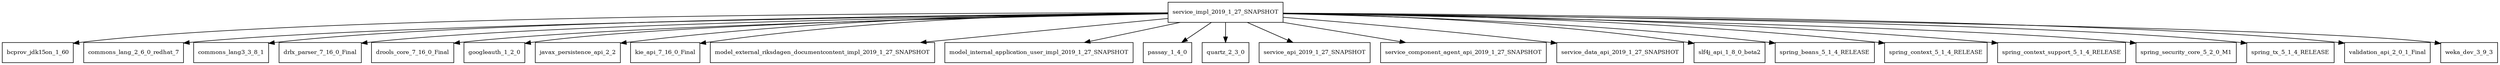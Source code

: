 digraph service_impl_2019_1_27_SNAPSHOT_dependencies {
  node [shape = box, fontsize=10.0];
  service_impl_2019_1_27_SNAPSHOT -> bcprov_jdk15on_1_60;
  service_impl_2019_1_27_SNAPSHOT -> commons_lang_2_6_0_redhat_7;
  service_impl_2019_1_27_SNAPSHOT -> commons_lang3_3_8_1;
  service_impl_2019_1_27_SNAPSHOT -> drlx_parser_7_16_0_Final;
  service_impl_2019_1_27_SNAPSHOT -> drools_core_7_16_0_Final;
  service_impl_2019_1_27_SNAPSHOT -> googleauth_1_2_0;
  service_impl_2019_1_27_SNAPSHOT -> javax_persistence_api_2_2;
  service_impl_2019_1_27_SNAPSHOT -> kie_api_7_16_0_Final;
  service_impl_2019_1_27_SNAPSHOT -> model_external_riksdagen_documentcontent_impl_2019_1_27_SNAPSHOT;
  service_impl_2019_1_27_SNAPSHOT -> model_internal_application_user_impl_2019_1_27_SNAPSHOT;
  service_impl_2019_1_27_SNAPSHOT -> passay_1_4_0;
  service_impl_2019_1_27_SNAPSHOT -> quartz_2_3_0;
  service_impl_2019_1_27_SNAPSHOT -> service_api_2019_1_27_SNAPSHOT;
  service_impl_2019_1_27_SNAPSHOT -> service_component_agent_api_2019_1_27_SNAPSHOT;
  service_impl_2019_1_27_SNAPSHOT -> service_data_api_2019_1_27_SNAPSHOT;
  service_impl_2019_1_27_SNAPSHOT -> slf4j_api_1_8_0_beta2;
  service_impl_2019_1_27_SNAPSHOT -> spring_beans_5_1_4_RELEASE;
  service_impl_2019_1_27_SNAPSHOT -> spring_context_5_1_4_RELEASE;
  service_impl_2019_1_27_SNAPSHOT -> spring_context_support_5_1_4_RELEASE;
  service_impl_2019_1_27_SNAPSHOT -> spring_security_core_5_2_0_M1;
  service_impl_2019_1_27_SNAPSHOT -> spring_tx_5_1_4_RELEASE;
  service_impl_2019_1_27_SNAPSHOT -> validation_api_2_0_1_Final;
  service_impl_2019_1_27_SNAPSHOT -> weka_dev_3_9_3;
}
